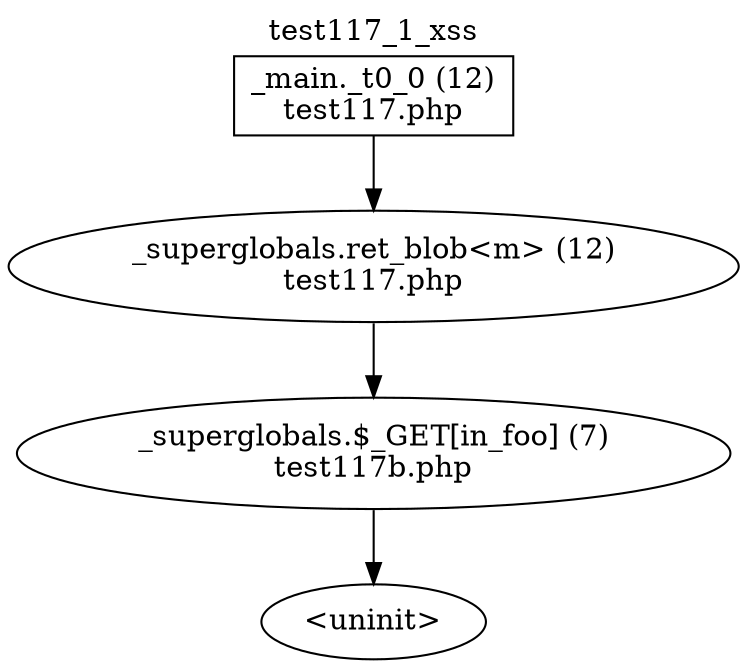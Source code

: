 digraph cfg {
  label="test117_1_xss";
  labelloc=t;
  n1 [shape=box, label="_main._t0_0 (12)\ntest117.php"];
  n2 [shape=ellipse, label="_superglobals.ret_blob<m> (12)\ntest117.php"];
  n3 [shape=ellipse, label="_superglobals.$_GET[in_foo] (7)\ntest117b.php"];
  n4 [shape=ellipse, label="<uninit>"];
  n1 -> n2;
  n2 -> n3;
  n3 -> n4;
}

